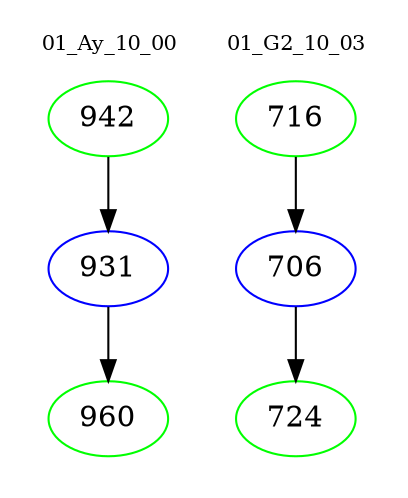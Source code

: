 digraph{
subgraph cluster_0 {
color = white
label = "01_Ay_10_00";
fontsize=10;
T0_942 [label="942", color="green"]
T0_942 -> T0_931 [color="black"]
T0_931 [label="931", color="blue"]
T0_931 -> T0_960 [color="black"]
T0_960 [label="960", color="green"]
}
subgraph cluster_1 {
color = white
label = "01_G2_10_03";
fontsize=10;
T1_716 [label="716", color="green"]
T1_716 -> T1_706 [color="black"]
T1_706 [label="706", color="blue"]
T1_706 -> T1_724 [color="black"]
T1_724 [label="724", color="green"]
}
}
